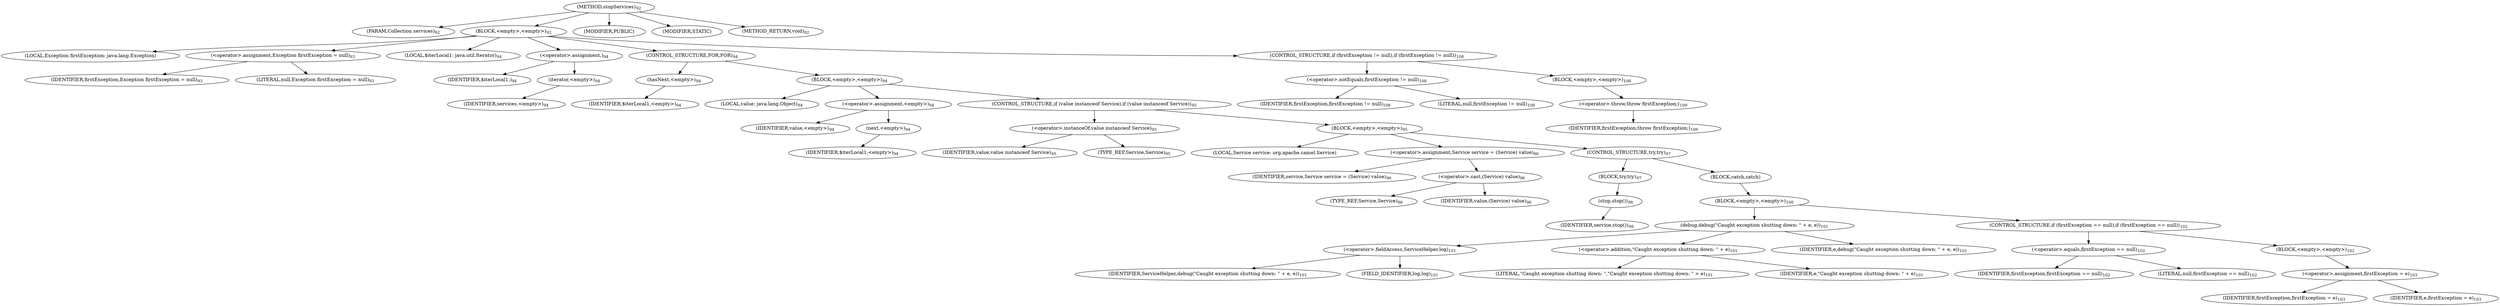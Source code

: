 digraph "stopServices" {  
"179" [label = <(METHOD,stopServices)<SUB>92</SUB>> ]
"180" [label = <(PARAM,Collection services)<SUB>92</SUB>> ]
"181" [label = <(BLOCK,&lt;empty&gt;,&lt;empty&gt;)<SUB>92</SUB>> ]
"182" [label = <(LOCAL,Exception firstException: java.lang.Exception)> ]
"183" [label = <(&lt;operator&gt;.assignment,Exception firstException = null)<SUB>93</SUB>> ]
"184" [label = <(IDENTIFIER,firstException,Exception firstException = null)<SUB>93</SUB>> ]
"185" [label = <(LITERAL,null,Exception firstException = null)<SUB>93</SUB>> ]
"186" [label = <(LOCAL,$iterLocal1: java.util.Iterator)<SUB>94</SUB>> ]
"187" [label = <(&lt;operator&gt;.assignment,)<SUB>94</SUB>> ]
"188" [label = <(IDENTIFIER,$iterLocal1,)<SUB>94</SUB>> ]
"189" [label = <(iterator,&lt;empty&gt;)<SUB>94</SUB>> ]
"190" [label = <(IDENTIFIER,services,&lt;empty&gt;)<SUB>94</SUB>> ]
"191" [label = <(CONTROL_STRUCTURE,FOR,FOR)<SUB>94</SUB>> ]
"192" [label = <(hasNext,&lt;empty&gt;)<SUB>94</SUB>> ]
"193" [label = <(IDENTIFIER,$iterLocal1,&lt;empty&gt;)<SUB>94</SUB>> ]
"194" [label = <(BLOCK,&lt;empty&gt;,&lt;empty&gt;)<SUB>94</SUB>> ]
"195" [label = <(LOCAL,value: java.lang.Object)<SUB>94</SUB>> ]
"196" [label = <(&lt;operator&gt;.assignment,&lt;empty&gt;)<SUB>94</SUB>> ]
"197" [label = <(IDENTIFIER,value,&lt;empty&gt;)<SUB>94</SUB>> ]
"198" [label = <(next,&lt;empty&gt;)<SUB>94</SUB>> ]
"199" [label = <(IDENTIFIER,$iterLocal1,&lt;empty&gt;)<SUB>94</SUB>> ]
"200" [label = <(CONTROL_STRUCTURE,if (value instanceof Service),if (value instanceof Service))<SUB>95</SUB>> ]
"201" [label = <(&lt;operator&gt;.instanceOf,value instanceof Service)<SUB>95</SUB>> ]
"202" [label = <(IDENTIFIER,value,value instanceof Service)<SUB>95</SUB>> ]
"203" [label = <(TYPE_REF,Service,Service)<SUB>95</SUB>> ]
"204" [label = <(BLOCK,&lt;empty&gt;,&lt;empty&gt;)<SUB>95</SUB>> ]
"205" [label = <(LOCAL,Service service: org.apache.camel.Service)> ]
"206" [label = <(&lt;operator&gt;.assignment,Service service = (Service) value)<SUB>96</SUB>> ]
"207" [label = <(IDENTIFIER,service,Service service = (Service) value)<SUB>96</SUB>> ]
"208" [label = <(&lt;operator&gt;.cast,(Service) value)<SUB>96</SUB>> ]
"209" [label = <(TYPE_REF,Service,Service)<SUB>96</SUB>> ]
"210" [label = <(IDENTIFIER,value,(Service) value)<SUB>96</SUB>> ]
"211" [label = <(CONTROL_STRUCTURE,try,try)<SUB>97</SUB>> ]
"212" [label = <(BLOCK,try,try)<SUB>97</SUB>> ]
"213" [label = <(stop,stop())<SUB>98</SUB>> ]
"214" [label = <(IDENTIFIER,service,stop())<SUB>98</SUB>> ]
"215" [label = <(BLOCK,catch,catch)> ]
"216" [label = <(BLOCK,&lt;empty&gt;,&lt;empty&gt;)<SUB>100</SUB>> ]
"217" [label = <(debug,debug(&quot;Caught exception shutting down: &quot; + e, e))<SUB>101</SUB>> ]
"218" [label = <(&lt;operator&gt;.fieldAccess,ServiceHelper.log)<SUB>101</SUB>> ]
"219" [label = <(IDENTIFIER,ServiceHelper,debug(&quot;Caught exception shutting down: &quot; + e, e))<SUB>101</SUB>> ]
"220" [label = <(FIELD_IDENTIFIER,log,log)<SUB>101</SUB>> ]
"221" [label = <(&lt;operator&gt;.addition,&quot;Caught exception shutting down: &quot; + e)<SUB>101</SUB>> ]
"222" [label = <(LITERAL,&quot;Caught exception shutting down: &quot;,&quot;Caught exception shutting down: &quot; + e)<SUB>101</SUB>> ]
"223" [label = <(IDENTIFIER,e,&quot;Caught exception shutting down: &quot; + e)<SUB>101</SUB>> ]
"224" [label = <(IDENTIFIER,e,debug(&quot;Caught exception shutting down: &quot; + e, e))<SUB>101</SUB>> ]
"225" [label = <(CONTROL_STRUCTURE,if (firstException == null),if (firstException == null))<SUB>102</SUB>> ]
"226" [label = <(&lt;operator&gt;.equals,firstException == null)<SUB>102</SUB>> ]
"227" [label = <(IDENTIFIER,firstException,firstException == null)<SUB>102</SUB>> ]
"228" [label = <(LITERAL,null,firstException == null)<SUB>102</SUB>> ]
"229" [label = <(BLOCK,&lt;empty&gt;,&lt;empty&gt;)<SUB>102</SUB>> ]
"230" [label = <(&lt;operator&gt;.assignment,firstException = e)<SUB>103</SUB>> ]
"231" [label = <(IDENTIFIER,firstException,firstException = e)<SUB>103</SUB>> ]
"232" [label = <(IDENTIFIER,e,firstException = e)<SUB>103</SUB>> ]
"233" [label = <(CONTROL_STRUCTURE,if (firstException != null),if (firstException != null))<SUB>108</SUB>> ]
"234" [label = <(&lt;operator&gt;.notEquals,firstException != null)<SUB>108</SUB>> ]
"235" [label = <(IDENTIFIER,firstException,firstException != null)<SUB>108</SUB>> ]
"236" [label = <(LITERAL,null,firstException != null)<SUB>108</SUB>> ]
"237" [label = <(BLOCK,&lt;empty&gt;,&lt;empty&gt;)<SUB>108</SUB>> ]
"238" [label = <(&lt;operator&gt;.throw,throw firstException;)<SUB>109</SUB>> ]
"239" [label = <(IDENTIFIER,firstException,throw firstException;)<SUB>109</SUB>> ]
"240" [label = <(MODIFIER,PUBLIC)> ]
"241" [label = <(MODIFIER,STATIC)> ]
"242" [label = <(METHOD_RETURN,void)<SUB>92</SUB>> ]
  "179" -> "180" 
  "179" -> "181" 
  "179" -> "240" 
  "179" -> "241" 
  "179" -> "242" 
  "181" -> "182" 
  "181" -> "183" 
  "181" -> "186" 
  "181" -> "187" 
  "181" -> "191" 
  "181" -> "233" 
  "183" -> "184" 
  "183" -> "185" 
  "187" -> "188" 
  "187" -> "189" 
  "189" -> "190" 
  "191" -> "192" 
  "191" -> "194" 
  "192" -> "193" 
  "194" -> "195" 
  "194" -> "196" 
  "194" -> "200" 
  "196" -> "197" 
  "196" -> "198" 
  "198" -> "199" 
  "200" -> "201" 
  "200" -> "204" 
  "201" -> "202" 
  "201" -> "203" 
  "204" -> "205" 
  "204" -> "206" 
  "204" -> "211" 
  "206" -> "207" 
  "206" -> "208" 
  "208" -> "209" 
  "208" -> "210" 
  "211" -> "212" 
  "211" -> "215" 
  "212" -> "213" 
  "213" -> "214" 
  "215" -> "216" 
  "216" -> "217" 
  "216" -> "225" 
  "217" -> "218" 
  "217" -> "221" 
  "217" -> "224" 
  "218" -> "219" 
  "218" -> "220" 
  "221" -> "222" 
  "221" -> "223" 
  "225" -> "226" 
  "225" -> "229" 
  "226" -> "227" 
  "226" -> "228" 
  "229" -> "230" 
  "230" -> "231" 
  "230" -> "232" 
  "233" -> "234" 
  "233" -> "237" 
  "234" -> "235" 
  "234" -> "236" 
  "237" -> "238" 
  "238" -> "239" 
}
